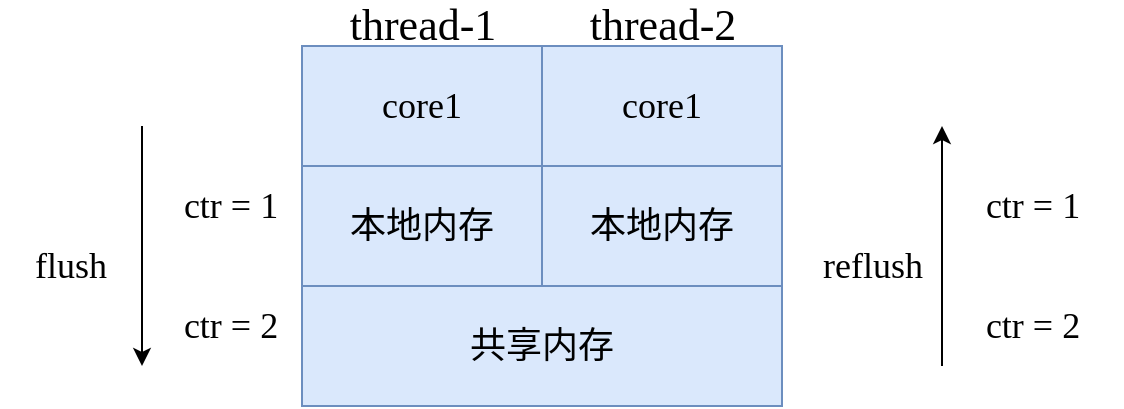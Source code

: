 <mxfile version="13.2.4" type="device"><diagram id="GnXXiSa0IKWEkk1zoYiB" name="第 1 页"><mxGraphModel dx="946" dy="616" grid="1" gridSize="10" guides="1" tooltips="1" connect="1" arrows="1" fold="1" page="1" pageScale="1" pageWidth="827" pageHeight="1169" math="0" shadow="0"><root><mxCell id="0"/><mxCell id="1" parent="0"/><mxCell id="oB_gESwRPPa9FIIRClX9-1" value="&lt;font face=&quot;Fira Mono for Powerline&quot; style=&quot;font-size: 18px&quot;&gt;core1&lt;/font&gt;" style="rounded=0;whiteSpace=wrap;html=1;fillColor=#dae8fc;strokeColor=#6c8ebf;" vertex="1" parent="1"><mxGeometry x="240" y="160" width="120" height="60" as="geometry"/></mxCell><mxCell id="oB_gESwRPPa9FIIRClX9-2" value="&lt;span style=&quot;font-family: &amp;#34;fira mono for powerline&amp;#34; ; font-size: 18px&quot;&gt;core1&lt;/span&gt;" style="rounded=0;whiteSpace=wrap;html=1;fillColor=#dae8fc;strokeColor=#6c8ebf;" vertex="1" parent="1"><mxGeometry x="360" y="160" width="120" height="60" as="geometry"/></mxCell><mxCell id="oB_gESwRPPa9FIIRClX9-3" value="&lt;font style=&quot;font-size: 18px&quot;&gt;本地内存&lt;/font&gt;" style="rounded=0;whiteSpace=wrap;html=1;fillColor=#dae8fc;strokeColor=#6c8ebf;" vertex="1" parent="1"><mxGeometry x="240" y="220" width="120" height="60" as="geometry"/></mxCell><mxCell id="oB_gESwRPPa9FIIRClX9-4" value="&lt;span style=&quot;font-size: 18px&quot;&gt;本地内存&lt;/span&gt;" style="rounded=0;whiteSpace=wrap;html=1;fillColor=#dae8fc;strokeColor=#6c8ebf;" vertex="1" parent="1"><mxGeometry x="360" y="220" width="120" height="60" as="geometry"/></mxCell><mxCell id="oB_gESwRPPa9FIIRClX9-5" value="&lt;span style=&quot;font-size: 18px&quot;&gt;共享内存&lt;/span&gt;" style="rounded=0;whiteSpace=wrap;html=1;fillColor=#dae8fc;strokeColor=#6c8ebf;" vertex="1" parent="1"><mxGeometry x="240" y="280" width="240" height="60" as="geometry"/></mxCell><mxCell id="oB_gESwRPPa9FIIRClX9-6" value="&lt;font face=&quot;Fira Mono for Powerline&quot; style=&quot;font-size: 22px&quot;&gt;thread-1&lt;/font&gt;" style="text;html=1;align=center;verticalAlign=middle;resizable=0;points=[];autosize=1;" vertex="1" parent="1"><mxGeometry x="240" y="140" width="120" height="20" as="geometry"/></mxCell><mxCell id="oB_gESwRPPa9FIIRClX9-7" value="&lt;font face=&quot;Fira Mono for Powerline&quot; style=&quot;font-size: 22px&quot;&gt;thread-2&lt;/font&gt;" style="text;html=1;align=center;verticalAlign=middle;resizable=0;points=[];autosize=1;" vertex="1" parent="1"><mxGeometry x="360" y="140" width="120" height="20" as="geometry"/></mxCell><mxCell id="oB_gESwRPPa9FIIRClX9-8" value="" style="endArrow=classic;html=1;" edge="1" parent="1"><mxGeometry width="50" height="50" relative="1" as="geometry"><mxPoint x="160" y="200" as="sourcePoint"/><mxPoint x="160" y="320" as="targetPoint"/></mxGeometry></mxCell><mxCell id="oB_gESwRPPa9FIIRClX9-9" value="" style="endArrow=classic;html=1;" edge="1" parent="1"><mxGeometry width="50" height="50" relative="1" as="geometry"><mxPoint x="560" y="320" as="sourcePoint"/><mxPoint x="560" y="200" as="targetPoint"/></mxGeometry></mxCell><mxCell id="oB_gESwRPPa9FIIRClX9-10" value="&lt;font face=&quot;Fira Mono for Powerline&quot; style=&quot;font-size: 18px&quot;&gt;ctr = 1&lt;/font&gt;" style="text;html=1;align=center;verticalAlign=middle;resizable=0;points=[];autosize=1;" vertex="1" parent="1"><mxGeometry x="159" y="230" width="90" height="20" as="geometry"/></mxCell><mxCell id="oB_gESwRPPa9FIIRClX9-11" value="&lt;font face=&quot;Fira Mono for Powerline&quot; style=&quot;font-size: 18px&quot;&gt;ctr = 2&lt;/font&gt;" style="text;html=1;align=center;verticalAlign=middle;resizable=0;points=[];autosize=1;" vertex="1" parent="1"><mxGeometry x="159" y="290" width="90" height="20" as="geometry"/></mxCell><mxCell id="oB_gESwRPPa9FIIRClX9-12" value="&lt;font face=&quot;Fira Mono for Powerline&quot; style=&quot;font-size: 18px&quot;&gt;ctr = 1&lt;/font&gt;" style="text;html=1;align=center;verticalAlign=middle;resizable=0;points=[];autosize=1;" vertex="1" parent="1"><mxGeometry x="560" y="230" width="90" height="20" as="geometry"/></mxCell><mxCell id="oB_gESwRPPa9FIIRClX9-13" value="&lt;font face=&quot;Fira Mono for Powerline&quot; style=&quot;font-size: 18px&quot;&gt;ctr = 2&lt;/font&gt;" style="text;html=1;align=center;verticalAlign=middle;resizable=0;points=[];autosize=1;" vertex="1" parent="1"><mxGeometry x="560" y="290" width="90" height="20" as="geometry"/></mxCell><mxCell id="oB_gESwRPPa9FIIRClX9-14" value="&lt;font face=&quot;Fira Mono for Powerline&quot; style=&quot;font-size: 18px&quot;&gt;flush&lt;/font&gt;" style="text;html=1;align=center;verticalAlign=middle;resizable=0;points=[];autosize=1;" vertex="1" parent="1"><mxGeometry x="89" y="260" width="70" height="20" as="geometry"/></mxCell><mxCell id="oB_gESwRPPa9FIIRClX9-15" value="&lt;font face=&quot;Fira Mono for Powerline&quot; style=&quot;font-size: 18px&quot;&gt;reflush&lt;/font&gt;" style="text;html=1;align=center;verticalAlign=middle;resizable=0;points=[];autosize=1;" vertex="1" parent="1"><mxGeometry x="480" y="260" width="90" height="20" as="geometry"/></mxCell></root></mxGraphModel></diagram></mxfile>